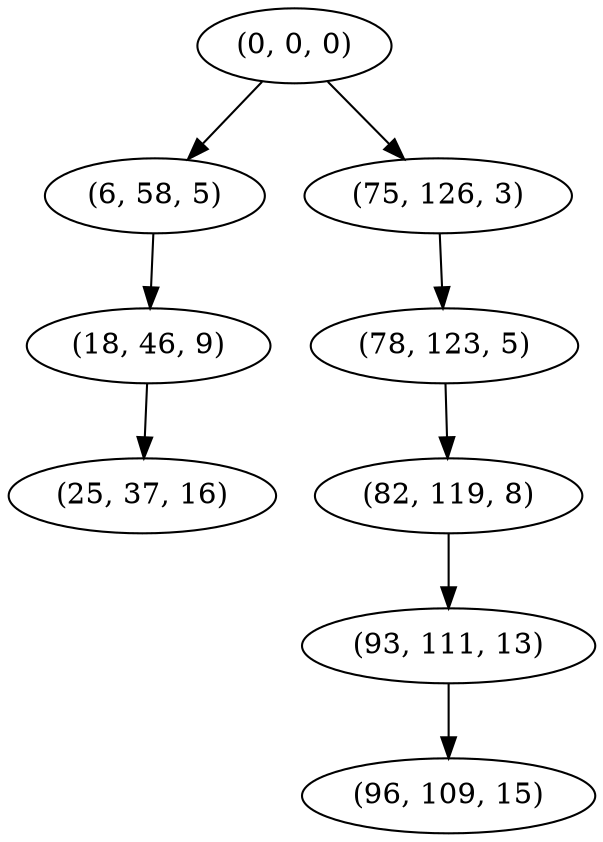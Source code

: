 digraph tree {
    "(0, 0, 0)";
    "(6, 58, 5)";
    "(18, 46, 9)";
    "(25, 37, 16)";
    "(75, 126, 3)";
    "(78, 123, 5)";
    "(82, 119, 8)";
    "(93, 111, 13)";
    "(96, 109, 15)";
    "(0, 0, 0)" -> "(6, 58, 5)";
    "(0, 0, 0)" -> "(75, 126, 3)";
    "(6, 58, 5)" -> "(18, 46, 9)";
    "(18, 46, 9)" -> "(25, 37, 16)";
    "(75, 126, 3)" -> "(78, 123, 5)";
    "(78, 123, 5)" -> "(82, 119, 8)";
    "(82, 119, 8)" -> "(93, 111, 13)";
    "(93, 111, 13)" -> "(96, 109, 15)";
}
